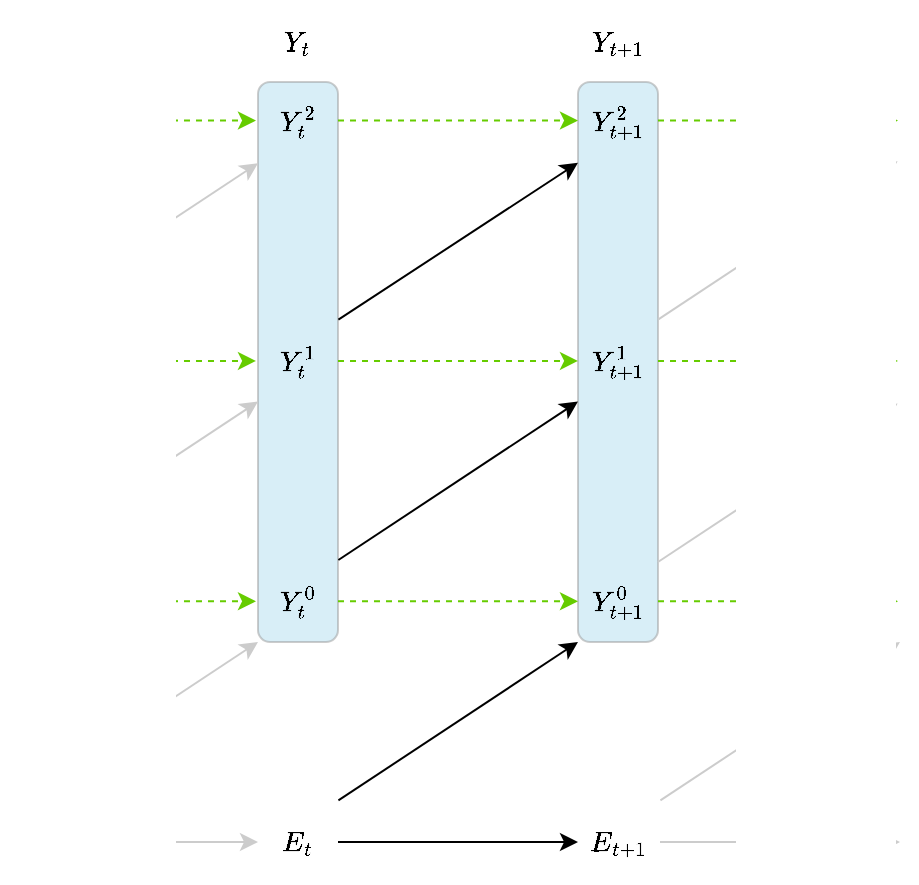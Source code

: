 <mxfile version="12.8.4" type="google"><diagram id="t7yvpLEdr9KgrBYRbPwc" name="Page-1"><mxGraphModel dx="716" dy="383" grid="1" gridSize="10" guides="1" tooltips="1" connect="1" arrows="1" fold="1" page="1" pageScale="1" pageWidth="827" pageHeight="1169" math="1" shadow="0"><root><mxCell id="0"/><mxCell id="1" parent="0"/><mxCell id="7S0eUdTGDs9YmgqddZPw-27" value="" style="rounded=1;whiteSpace=wrap;html=1;fillColor=#b1ddf0;strokeColor=#999999;opacity=50;" vertex="1" parent="1"><mxGeometry x="160" y="40" width="40" height="280" as="geometry"/></mxCell><mxCell id="7S0eUdTGDs9YmgqddZPw-28" value="" style="rounded=1;whiteSpace=wrap;html=1;fillColor=#b1ddf0;strokeColor=#999999;opacity=50;" vertex="1" parent="1"><mxGeometry x="320" y="40" width="40" height="280" as="geometry"/></mxCell><mxCell id="qTJ3PmurEFTqupq_-Exz-1" value="$$Y^0_t$$" style="text;html=1;strokeColor=none;fillColor=none;align=center;verticalAlign=middle;whiteSpace=wrap;rounded=0;" parent="1" vertex="1"><mxGeometry x="160" y="280" width="40" height="40" as="geometry"/></mxCell><mxCell id="qTJ3PmurEFTqupq_-Exz-3" value="$$Y^0_{t+1}$$" style="text;html=1;strokeColor=none;fillColor=none;align=center;verticalAlign=middle;whiteSpace=wrap;rounded=0;" parent="1" vertex="1"><mxGeometry x="320" y="280" width="40" height="40" as="geometry"/></mxCell><mxCell id="qTJ3PmurEFTqupq_-Exz-4" style="edgeStyle=orthogonalEdgeStyle;rounded=0;orthogonalLoop=1;jettySize=auto;html=1;exitX=1;exitY=0.5;exitDx=0;exitDy=0;" parent="1" source="qTJ3PmurEFTqupq_-Exz-5" edge="1"><mxGeometry relative="1" as="geometry"><mxPoint x="320.0" y="420.0" as="targetPoint"/></mxGeometry></mxCell><mxCell id="qTJ3PmurEFTqupq_-Exz-5" value="$$E_t$$" style="text;html=1;strokeColor=none;fillColor=none;align=center;verticalAlign=middle;whiteSpace=wrap;rounded=0;" parent="1" vertex="1"><mxGeometry x="160" y="400" width="40" height="40" as="geometry"/></mxCell><mxCell id="qTJ3PmurEFTqupq_-Exz-6" value="$$E_{t+1}$$" style="text;html=1;strokeColor=none;fillColor=none;align=center;verticalAlign=middle;whiteSpace=wrap;rounded=0;" parent="1" vertex="1"><mxGeometry x="320" y="400" width="40" height="40" as="geometry"/></mxCell><mxCell id="9kLuqAF9SU5P10jKAi9G-9" style="edgeStyle=orthogonalEdgeStyle;rounded=0;orthogonalLoop=1;jettySize=auto;html=1;exitX=1;exitY=0.5;exitDx=0;exitDy=0;strokeColor=#CCCCCC;" parent="1" edge="1"><mxGeometry relative="1" as="geometry"><mxPoint x="160.0" y="420.0" as="targetPoint"/><mxPoint x="40" y="420" as="sourcePoint"/></mxGeometry></mxCell><mxCell id="9kLuqAF9SU5P10jKAi9G-17" style="edgeStyle=orthogonalEdgeStyle;rounded=0;orthogonalLoop=1;jettySize=auto;html=1;exitX=1;exitY=0.5;exitDx=0;exitDy=0;strokeColor=#CCCCCC;" parent="1" edge="1"><mxGeometry relative="1" as="geometry"><mxPoint x="481.0" y="420.0" as="targetPoint"/><mxPoint x="361" y="420" as="sourcePoint"/></mxGeometry></mxCell><mxCell id="qTJ3PmurEFTqupq_-Exz-7" style="rounded=0;orthogonalLoop=1;jettySize=auto;html=1;exitX=1.005;exitY=-0.02;exitDx=0;exitDy=0;entryX=0;entryY=1;entryDx=0;entryDy=0;entryPerimeter=0;exitPerimeter=0;jumpStyle=gap;jumpSize=17;" parent="1" source="qTJ3PmurEFTqupq_-Exz-5" target="qTJ3PmurEFTqupq_-Exz-3" edge="1"><mxGeometry relative="1" as="geometry"/></mxCell><mxCell id="9kLuqAF9SU5P10jKAi9G-10" style="rounded=0;orthogonalLoop=1;jettySize=auto;html=1;exitX=1.005;exitY=-0.02;exitDx=0;exitDy=0;entryX=0;entryY=1;entryDx=0;entryDy=0;entryPerimeter=0;exitPerimeter=0;strokeColor=#CCCCCC;jumpStyle=gap;jumpSize=17;" parent="1" edge="1"><mxGeometry relative="1" as="geometry"><mxPoint x="40.2" y="399.2" as="sourcePoint"/><mxPoint x="160" y="320" as="targetPoint"/></mxGeometry></mxCell><mxCell id="9kLuqAF9SU5P10jKAi9G-18" style="rounded=0;orthogonalLoop=1;jettySize=auto;html=1;exitX=1.005;exitY=-0.02;exitDx=0;exitDy=0;entryX=0;entryY=1;entryDx=0;entryDy=0;entryPerimeter=0;exitPerimeter=0;strokeColor=#CCCCCC;jumpStyle=gap;jumpSize=17;" parent="1" edge="1"><mxGeometry relative="1" as="geometry"><mxPoint x="361.2" y="399.2" as="sourcePoint"/><mxPoint x="481" y="320" as="targetPoint"/></mxGeometry></mxCell><mxCell id="7S0eUdTGDs9YmgqddZPw-2" value="$$Y^1_t$$" style="text;html=1;strokeColor=none;fillColor=none;align=center;verticalAlign=middle;whiteSpace=wrap;rounded=0;" vertex="1" parent="1"><mxGeometry x="160" y="159.8" width="40" height="40" as="geometry"/></mxCell><mxCell id="7S0eUdTGDs9YmgqddZPw-3" value="$$Y^1_{t+1}$$" style="text;html=1;strokeColor=none;fillColor=none;align=center;verticalAlign=middle;whiteSpace=wrap;rounded=0;" vertex="1" parent="1"><mxGeometry x="320" y="159.8" width="40" height="40" as="geometry"/></mxCell><mxCell id="7S0eUdTGDs9YmgqddZPw-4" style="rounded=0;orthogonalLoop=1;jettySize=auto;html=1;exitX=1.005;exitY=-0.02;exitDx=0;exitDy=0;entryX=0;entryY=1;entryDx=0;entryDy=0;entryPerimeter=0;exitPerimeter=0;jumpStyle=gap;jumpSize=17;" edge="1" parent="1" target="7S0eUdTGDs9YmgqddZPw-3"><mxGeometry relative="1" as="geometry"><mxPoint x="200.2" y="279.0" as="sourcePoint"/></mxGeometry></mxCell><mxCell id="7S0eUdTGDs9YmgqddZPw-7" value="$$Y^2_t$$" style="text;html=1;strokeColor=none;fillColor=none;align=center;verticalAlign=middle;whiteSpace=wrap;rounded=0;" vertex="1" parent="1"><mxGeometry x="160" y="39.6" width="40" height="40" as="geometry"/></mxCell><mxCell id="7S0eUdTGDs9YmgqddZPw-8" value="$$Y^2_{t+1}$$" style="text;html=1;strokeColor=none;fillColor=none;align=center;verticalAlign=middle;whiteSpace=wrap;rounded=0;" vertex="1" parent="1"><mxGeometry x="320" y="40" width="40" height="40.4" as="geometry"/></mxCell><mxCell id="7S0eUdTGDs9YmgqddZPw-9" style="rounded=0;orthogonalLoop=1;jettySize=auto;html=1;exitX=1.005;exitY=-0.02;exitDx=0;exitDy=0;entryX=0;entryY=1;entryDx=0;entryDy=0;entryPerimeter=0;exitPerimeter=0;jumpStyle=gap;jumpSize=17;" edge="1" target="7S0eUdTGDs9YmgqddZPw-8" parent="1"><mxGeometry relative="1" as="geometry"><mxPoint x="200.2" y="158.8" as="sourcePoint"/></mxGeometry></mxCell><mxCell id="7S0eUdTGDs9YmgqddZPw-12" style="rounded=0;orthogonalLoop=1;jettySize=auto;html=1;exitX=1.005;exitY=-0.02;exitDx=0;exitDy=0;entryX=0;entryY=1;entryDx=0;entryDy=0;entryPerimeter=0;exitPerimeter=0;strokeColor=#CCCCCC;jumpStyle=gap;jumpSize=17;" edge="1" parent="1"><mxGeometry relative="1" as="geometry"><mxPoint x="40.2" y="279.0" as="sourcePoint"/><mxPoint x="160.0" y="199.8" as="targetPoint"/></mxGeometry></mxCell><mxCell id="7S0eUdTGDs9YmgqddZPw-13" style="rounded=0;orthogonalLoop=1;jettySize=auto;html=1;exitX=1.005;exitY=-0.02;exitDx=0;exitDy=0;entryX=0;entryY=1;entryDx=0;entryDy=0;entryPerimeter=0;exitPerimeter=0;strokeColor=#CCCCCC;jumpStyle=gap;jumpSize=17;" edge="1" parent="1"><mxGeometry relative="1" as="geometry"><mxPoint x="40.2" y="159.8" as="sourcePoint"/><mxPoint x="160.0" y="80.6" as="targetPoint"/></mxGeometry></mxCell><mxCell id="7S0eUdTGDs9YmgqddZPw-14" style="rounded=0;orthogonalLoop=1;jettySize=auto;html=1;exitX=1.005;exitY=-0.02;exitDx=0;exitDy=0;entryX=0;entryY=1;entryDx=0;entryDy=0;entryPerimeter=0;exitPerimeter=0;strokeColor=#CCCCCC;jumpStyle=gap;jumpSize=17;" edge="1" parent="1"><mxGeometry relative="1" as="geometry"><mxPoint x="360.0" y="280.0" as="sourcePoint"/><mxPoint x="479.8" y="200.8" as="targetPoint"/></mxGeometry></mxCell><mxCell id="7S0eUdTGDs9YmgqddZPw-15" style="rounded=0;orthogonalLoop=1;jettySize=auto;html=1;exitX=1.005;exitY=-0.02;exitDx=0;exitDy=0;entryX=0;entryY=1;entryDx=0;entryDy=0;entryPerimeter=0;exitPerimeter=0;strokeColor=#CCCCCC;jumpStyle=gap;jumpSize=17;" edge="1" parent="1"><mxGeometry relative="1" as="geometry"><mxPoint x="360" y="158.8" as="sourcePoint"/><mxPoint x="479.8" y="79.6" as="targetPoint"/></mxGeometry></mxCell><mxCell id="7S0eUdTGDs9YmgqddZPw-17" style="edgeStyle=orthogonalEdgeStyle;rounded=0;orthogonalLoop=1;jettySize=auto;html=1;exitX=1;exitY=0.5;exitDx=0;exitDy=0;fillColor=#f5f5f5;strokeColor=#66CC00;dashed=1;" edge="1" parent="1"><mxGeometry relative="1" as="geometry"><mxPoint x="320.0" y="299.66" as="targetPoint"/><mxPoint x="200.0" y="299.66" as="sourcePoint"/></mxGeometry></mxCell><mxCell id="7S0eUdTGDs9YmgqddZPw-18" style="edgeStyle=orthogonalEdgeStyle;rounded=0;orthogonalLoop=1;jettySize=auto;html=1;exitX=1;exitY=0.5;exitDx=0;exitDy=0;fillColor=#f5f5f5;strokeColor=#66CC00;dashed=1;" edge="1" parent="1"><mxGeometry relative="1" as="geometry"><mxPoint x="320.0" y="179.46" as="targetPoint"/><mxPoint x="200.0" y="179.46" as="sourcePoint"/></mxGeometry></mxCell><mxCell id="7S0eUdTGDs9YmgqddZPw-19" style="edgeStyle=orthogonalEdgeStyle;rounded=0;orthogonalLoop=1;jettySize=auto;html=1;exitX=1;exitY=0.5;exitDx=0;exitDy=0;fillColor=#f5f5f5;strokeColor=#66CC00;dashed=1;" edge="1" parent="1"><mxGeometry relative="1" as="geometry"><mxPoint x="320.0" y="59.26" as="targetPoint"/><mxPoint x="200.0" y="59.26" as="sourcePoint"/></mxGeometry></mxCell><mxCell id="7S0eUdTGDs9YmgqddZPw-21" style="edgeStyle=orthogonalEdgeStyle;rounded=0;orthogonalLoop=1;jettySize=auto;html=1;exitX=1;exitY=0.5;exitDx=0;exitDy=0;fillColor=#f5f5f5;strokeColor=#66CC00;dashed=1;" edge="1" parent="1"><mxGeometry relative="1" as="geometry"><mxPoint x="480.0" y="59.26" as="targetPoint"/><mxPoint x="360.0" y="59.26" as="sourcePoint"/></mxGeometry></mxCell><mxCell id="7S0eUdTGDs9YmgqddZPw-22" style="edgeStyle=orthogonalEdgeStyle;rounded=0;orthogonalLoop=1;jettySize=auto;html=1;exitX=1;exitY=0.5;exitDx=0;exitDy=0;fillColor=#f5f5f5;strokeColor=#66CC00;dashed=1;" edge="1" parent="1"><mxGeometry relative="1" as="geometry"><mxPoint x="480.0" y="179.46" as="targetPoint"/><mxPoint x="360.0" y="179.46" as="sourcePoint"/></mxGeometry></mxCell><mxCell id="7S0eUdTGDs9YmgqddZPw-23" style="edgeStyle=orthogonalEdgeStyle;rounded=0;orthogonalLoop=1;jettySize=auto;html=1;exitX=1;exitY=0.5;exitDx=0;exitDy=0;fillColor=#f5f5f5;strokeColor=#66CC00;dashed=1;" edge="1" parent="1"><mxGeometry relative="1" as="geometry"><mxPoint x="480.0" y="299.66" as="targetPoint"/><mxPoint x="360.0" y="299.66" as="sourcePoint"/></mxGeometry></mxCell><mxCell id="7S0eUdTGDs9YmgqddZPw-24" style="edgeStyle=orthogonalEdgeStyle;rounded=0;orthogonalLoop=1;jettySize=auto;html=1;exitX=1;exitY=0.5;exitDx=0;exitDy=0;fillColor=#f5f5f5;strokeColor=#66CC00;dashed=1;" edge="1" parent="1"><mxGeometry relative="1" as="geometry"><mxPoint x="159.0" y="59.26" as="targetPoint"/><mxPoint x="39" y="59.26" as="sourcePoint"/></mxGeometry></mxCell><mxCell id="7S0eUdTGDs9YmgqddZPw-25" style="edgeStyle=orthogonalEdgeStyle;rounded=0;orthogonalLoop=1;jettySize=auto;html=1;exitX=1;exitY=0.5;exitDx=0;exitDy=0;fillColor=#f5f5f5;strokeColor=#66CC00;dashed=1;" edge="1" parent="1"><mxGeometry relative="1" as="geometry"><mxPoint x="159.0" y="179.46" as="targetPoint"/><mxPoint x="39" y="179.46" as="sourcePoint"/></mxGeometry></mxCell><mxCell id="7S0eUdTGDs9YmgqddZPw-26" style="edgeStyle=orthogonalEdgeStyle;rounded=0;orthogonalLoop=1;jettySize=auto;html=1;exitX=1;exitY=0.5;exitDx=0;exitDy=0;fillColor=#f5f5f5;strokeColor=#66CC00;dashed=1;" edge="1" parent="1"><mxGeometry relative="1" as="geometry"><mxPoint x="159.0" y="299.66" as="targetPoint"/><mxPoint x="39" y="299.66" as="sourcePoint"/></mxGeometry></mxCell><mxCell id="VI_ok-3rZ3IqvkGbogDW-6" value="" style="rounded=0;whiteSpace=wrap;html=1;strokeColor=none;" parent="1" vertex="1"><mxGeometry x="399" y="40" width="80" height="400" as="geometry"/></mxCell><mxCell id="VI_ok-3rZ3IqvkGbogDW-5" value="" style="rounded=0;whiteSpace=wrap;html=1;strokeColor=none;" parent="1" vertex="1"><mxGeometry x="39" y="40" width="80" height="400" as="geometry"/></mxCell><mxCell id="7S0eUdTGDs9YmgqddZPw-29" value="$$Y_t$$" style="text;html=1;strokeColor=none;fillColor=none;align=center;verticalAlign=middle;whiteSpace=wrap;rounded=0;" vertex="1" parent="1"><mxGeometry x="160" y="-0.4" width="40" height="40" as="geometry"/></mxCell><mxCell id="7S0eUdTGDs9YmgqddZPw-32" value="$$Y_{t+1}$$" style="text;html=1;strokeColor=none;fillColor=none;align=center;verticalAlign=middle;whiteSpace=wrap;rounded=0;" vertex="1" parent="1"><mxGeometry x="320" y="-0.4" width="40" height="40" as="geometry"/></mxCell></root></mxGraphModel></diagram></mxfile>